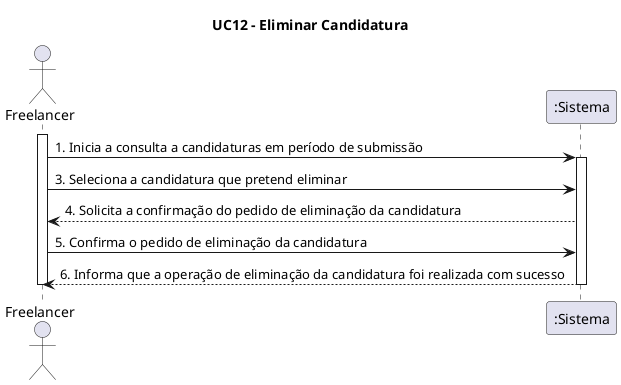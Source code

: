 @startuml

title UC12 - Eliminar Candidatura

actor Freelancer
participant ":Sistema" as Sistema
activate Freelancer

Freelancer -> Sistema : 1. Inicia a consulta a candidaturas em período de submissão
activate Sistema
Freelancer -> Sistema : 3. Seleciona a candidatura que pretend eliminar
Sistema --> Freelancer : 4. Solicita a confirmação do pedido de eliminação da candidatura
Freelancer -> Sistema : 5. Confirma o pedido de eliminação da candidatura
Sistema --> Freelancer : 6. Informa que a operação de eliminação da candidatura foi realizada com sucesso
deactivate Sistema
deactivate Freelancer
@enduml